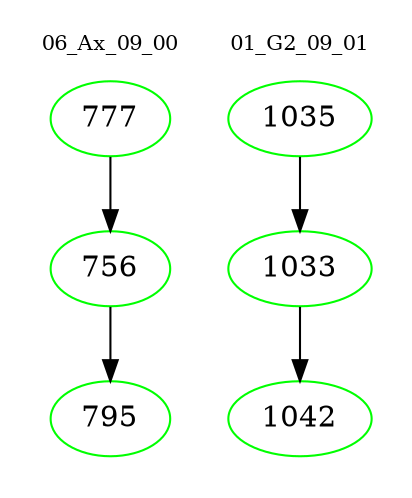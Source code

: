 digraph{
subgraph cluster_0 {
color = white
label = "06_Ax_09_00";
fontsize=10;
T0_777 [label="777", color="green"]
T0_777 -> T0_756 [color="black"]
T0_756 [label="756", color="green"]
T0_756 -> T0_795 [color="black"]
T0_795 [label="795", color="green"]
}
subgraph cluster_1 {
color = white
label = "01_G2_09_01";
fontsize=10;
T1_1035 [label="1035", color="green"]
T1_1035 -> T1_1033 [color="black"]
T1_1033 [label="1033", color="green"]
T1_1033 -> T1_1042 [color="black"]
T1_1042 [label="1042", color="green"]
}
}
